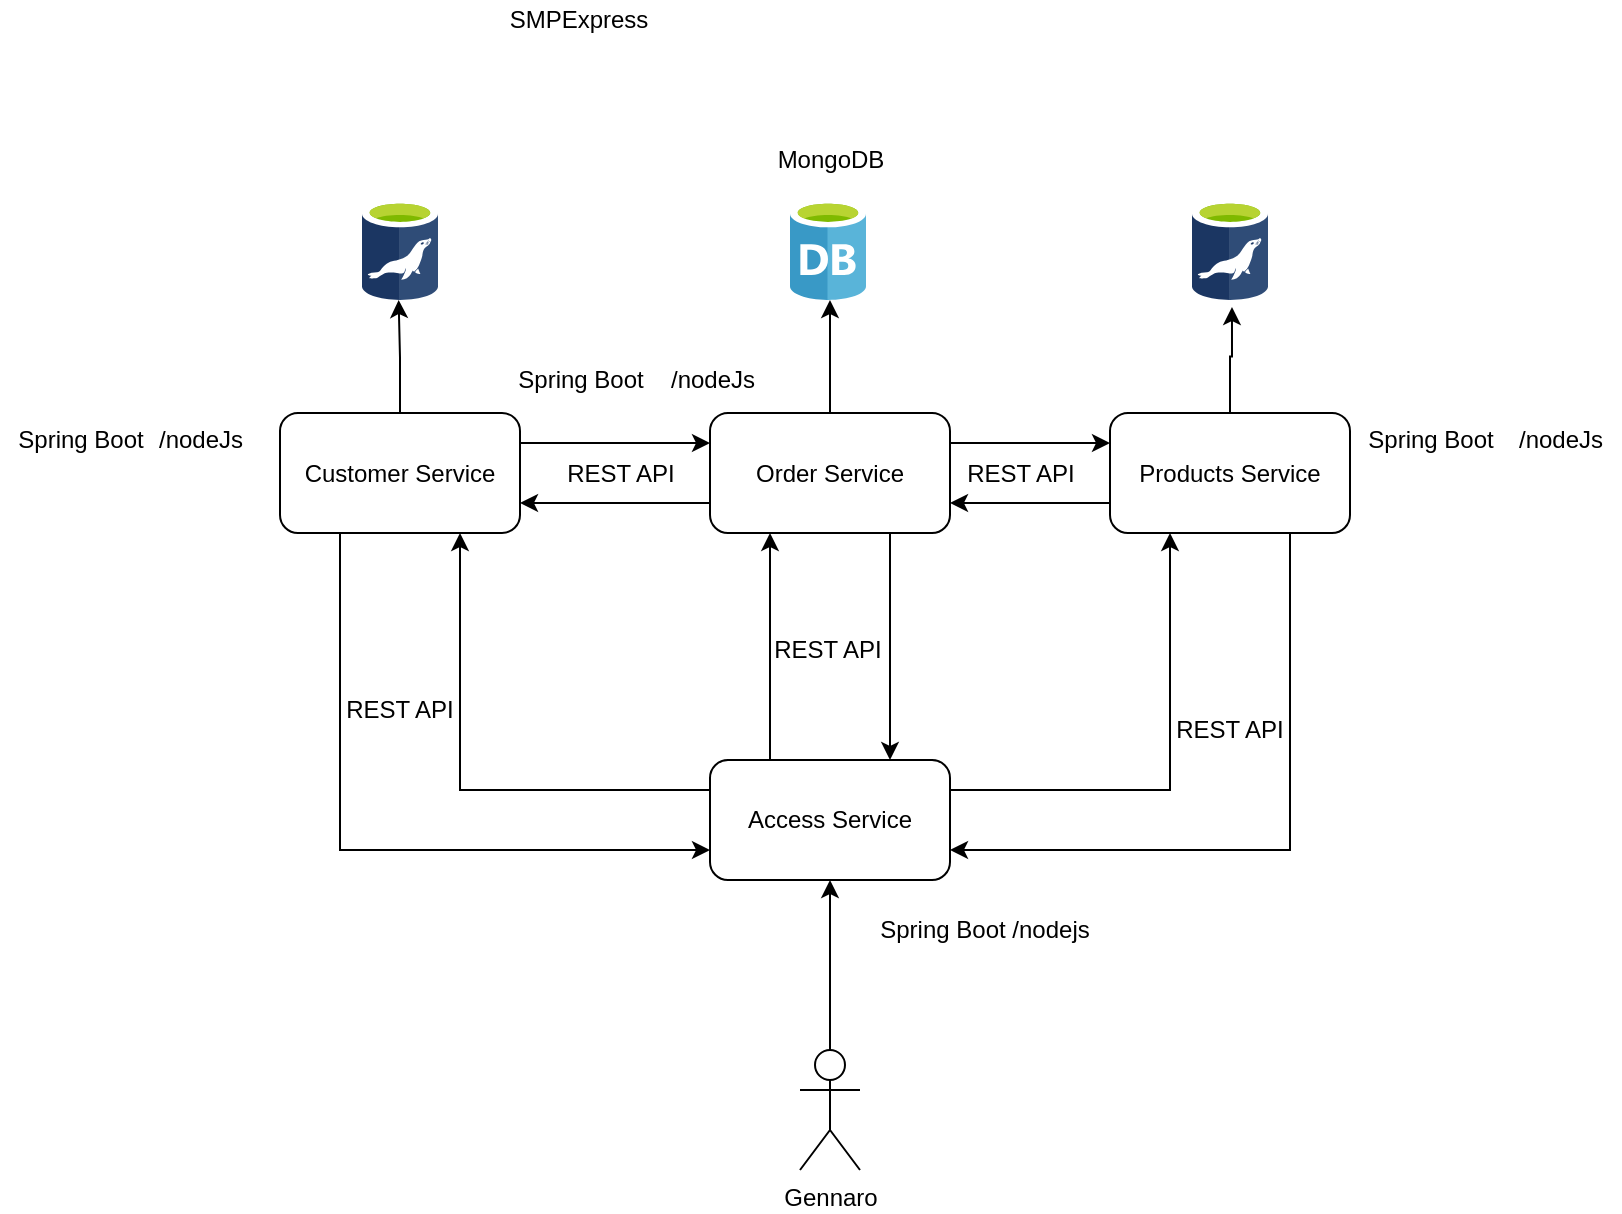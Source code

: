 <mxfile version="20.5.3" type="github">
  <diagram id="LQl_Lj7C5tMHeCtGHXHI" name="Pagina-1">
    <mxGraphModel dx="1038" dy="539" grid="1" gridSize="10" guides="1" tooltips="1" connect="1" arrows="1" fold="1" page="1" pageScale="1" pageWidth="827" pageHeight="1169" math="0" shadow="0">
      <root>
        <mxCell id="0" />
        <mxCell id="1" parent="0" />
        <mxCell id="Ey8_S2lmnpYbXv3XXxtO-1" value="SMPExpress" style="text;html=1;align=center;verticalAlign=middle;resizable=0;points=[];autosize=1;strokeColor=none;fillColor=none;" vertex="1" parent="1">
          <mxGeometry x="264" y="60" width="90" height="20" as="geometry" />
        </mxCell>
        <mxCell id="Ey8_S2lmnpYbXv3XXxtO-2" style="edgeStyle=orthogonalEdgeStyle;rounded=0;orthogonalLoop=1;jettySize=auto;html=1;entryX=0.482;entryY=1.07;entryDx=0;entryDy=0;entryPerimeter=0;" edge="1" parent="1" source="Ey8_S2lmnpYbXv3XXxtO-4">
          <mxGeometry relative="1" as="geometry">
            <mxPoint x="219.316" y="210" as="targetPoint" />
          </mxGeometry>
        </mxCell>
        <mxCell id="Ey8_S2lmnpYbXv3XXxtO-3" style="edgeStyle=orthogonalEdgeStyle;rounded=0;orthogonalLoop=1;jettySize=auto;html=1;exitX=1;exitY=0.25;exitDx=0;exitDy=0;entryX=0;entryY=0.25;entryDx=0;entryDy=0;" edge="1" parent="1" source="Ey8_S2lmnpYbXv3XXxtO-4" target="Ey8_S2lmnpYbXv3XXxtO-11">
          <mxGeometry relative="1" as="geometry" />
        </mxCell>
        <mxCell id="Ey8_S2lmnpYbXv3XXxtO-39" style="edgeStyle=orthogonalEdgeStyle;rounded=0;orthogonalLoop=1;jettySize=auto;html=1;exitX=0.25;exitY=1;exitDx=0;exitDy=0;entryX=0;entryY=0.75;entryDx=0;entryDy=0;" edge="1" parent="1" source="Ey8_S2lmnpYbXv3XXxtO-4" target="Ey8_S2lmnpYbXv3XXxtO-24">
          <mxGeometry relative="1" as="geometry" />
        </mxCell>
        <mxCell id="Ey8_S2lmnpYbXv3XXxtO-4" value="Customer Service" style="rounded=1;whiteSpace=wrap;html=1;" vertex="1" parent="1">
          <mxGeometry x="160" y="266.5" width="120" height="60" as="geometry" />
        </mxCell>
        <mxCell id="Ey8_S2lmnpYbXv3XXxtO-5" style="edgeStyle=orthogonalEdgeStyle;rounded=0;orthogonalLoop=1;jettySize=auto;html=1;exitX=0;exitY=0.75;exitDx=0;exitDy=0;entryX=1;entryY=0.75;entryDx=0;entryDy=0;" edge="1" parent="1" source="Ey8_S2lmnpYbXv3XXxtO-7" target="Ey8_S2lmnpYbXv3XXxtO-11">
          <mxGeometry relative="1" as="geometry" />
        </mxCell>
        <mxCell id="Ey8_S2lmnpYbXv3XXxtO-6" style="edgeStyle=orthogonalEdgeStyle;rounded=0;orthogonalLoop=1;jettySize=auto;html=1;entryX=0.526;entryY=1.07;entryDx=0;entryDy=0;entryPerimeter=0;" edge="1" parent="1" source="Ey8_S2lmnpYbXv3XXxtO-7" target="Ey8_S2lmnpYbXv3XXxtO-17">
          <mxGeometry relative="1" as="geometry" />
        </mxCell>
        <mxCell id="Ey8_S2lmnpYbXv3XXxtO-37" style="edgeStyle=orthogonalEdgeStyle;rounded=0;orthogonalLoop=1;jettySize=auto;html=1;exitX=0.75;exitY=1;exitDx=0;exitDy=0;entryX=1;entryY=0.75;entryDx=0;entryDy=0;" edge="1" parent="1" source="Ey8_S2lmnpYbXv3XXxtO-7" target="Ey8_S2lmnpYbXv3XXxtO-24">
          <mxGeometry relative="1" as="geometry" />
        </mxCell>
        <mxCell id="Ey8_S2lmnpYbXv3XXxtO-7" value="Products Service" style="rounded=1;whiteSpace=wrap;html=1;" vertex="1" parent="1">
          <mxGeometry x="575" y="266.5" width="120" height="60" as="geometry" />
        </mxCell>
        <mxCell id="Ey8_S2lmnpYbXv3XXxtO-8" style="edgeStyle=orthogonalEdgeStyle;rounded=0;orthogonalLoop=1;jettySize=auto;html=1;exitX=0;exitY=0.75;exitDx=0;exitDy=0;entryX=1;entryY=0.75;entryDx=0;entryDy=0;" edge="1" parent="1" source="Ey8_S2lmnpYbXv3XXxtO-11" target="Ey8_S2lmnpYbXv3XXxtO-4">
          <mxGeometry relative="1" as="geometry" />
        </mxCell>
        <mxCell id="Ey8_S2lmnpYbXv3XXxtO-9" style="edgeStyle=orthogonalEdgeStyle;rounded=0;orthogonalLoop=1;jettySize=auto;html=1;exitX=1;exitY=0.25;exitDx=0;exitDy=0;entryX=0;entryY=0.25;entryDx=0;entryDy=0;" edge="1" parent="1" source="Ey8_S2lmnpYbXv3XXxtO-11" target="Ey8_S2lmnpYbXv3XXxtO-7">
          <mxGeometry relative="1" as="geometry" />
        </mxCell>
        <mxCell id="Ey8_S2lmnpYbXv3XXxtO-10" style="edgeStyle=orthogonalEdgeStyle;rounded=0;orthogonalLoop=1;jettySize=auto;html=1;entryX=0.526;entryY=1;entryDx=0;entryDy=0;entryPerimeter=0;" edge="1" parent="1" source="Ey8_S2lmnpYbXv3XXxtO-11" target="Ey8_S2lmnpYbXv3XXxtO-15">
          <mxGeometry relative="1" as="geometry" />
        </mxCell>
        <mxCell id="Ey8_S2lmnpYbXv3XXxtO-31" style="edgeStyle=orthogonalEdgeStyle;rounded=0;orthogonalLoop=1;jettySize=auto;html=1;exitX=0.75;exitY=1;exitDx=0;exitDy=0;entryX=0.75;entryY=0;entryDx=0;entryDy=0;" edge="1" parent="1" source="Ey8_S2lmnpYbXv3XXxtO-11" target="Ey8_S2lmnpYbXv3XXxtO-24">
          <mxGeometry relative="1" as="geometry" />
        </mxCell>
        <mxCell id="Ey8_S2lmnpYbXv3XXxtO-11" value="Order Service" style="rounded=1;whiteSpace=wrap;html=1;" vertex="1" parent="1">
          <mxGeometry x="375" y="266.5" width="120" height="60" as="geometry" />
        </mxCell>
        <mxCell id="Ey8_S2lmnpYbXv3XXxtO-12" value="" style="sketch=0;aspect=fixed;html=1;points=[];align=center;image;fontSize=12;image=img/lib/mscae/aspect=fixed;html=1;perimeter=none;align=center;shadow=0;dashed=0;image;fontSize=12;image=img/lib/mscae/Azure_Database_for_MariaDB_servers.svg;" vertex="1" parent="1">
          <mxGeometry x="201" y="160" width="38" height="50" as="geometry" />
        </mxCell>
        <mxCell id="Ey8_S2lmnpYbXv3XXxtO-13" value="REST API" style="text;html=1;align=center;verticalAlign=middle;resizable=0;points=[];autosize=1;strokeColor=none;fillColor=none;" vertex="1" parent="1">
          <mxGeometry x="495" y="286.5" width="70" height="20" as="geometry" />
        </mxCell>
        <mxCell id="Ey8_S2lmnpYbXv3XXxtO-14" value="REST API" style="text;html=1;align=center;verticalAlign=middle;resizable=0;points=[];autosize=1;strokeColor=none;fillColor=none;" vertex="1" parent="1">
          <mxGeometry x="295" y="286.5" width="70" height="20" as="geometry" />
        </mxCell>
        <mxCell id="Ey8_S2lmnpYbXv3XXxtO-15" value="" style="sketch=0;aspect=fixed;html=1;points=[];align=center;image;fontSize=12;image=img/lib/mscae/Database_General.svg;" vertex="1" parent="1">
          <mxGeometry x="415" y="160" width="38" height="50" as="geometry" />
        </mxCell>
        <mxCell id="Ey8_S2lmnpYbXv3XXxtO-16" value="MongoDB" style="text;html=1;align=center;verticalAlign=middle;resizable=0;points=[];autosize=1;strokeColor=none;fillColor=none;" vertex="1" parent="1">
          <mxGeometry x="400" y="130" width="70" height="20" as="geometry" />
        </mxCell>
        <mxCell id="Ey8_S2lmnpYbXv3XXxtO-17" value="" style="sketch=0;aspect=fixed;html=1;points=[];align=center;image;fontSize=12;image=img/lib/mscae/aspect=fixed;html=1;perimeter=none;align=center;shadow=0;dashed=0;image;fontSize=12;image=img/lib/mscae/Azure_Database_for_MariaDB_servers.svg;" vertex="1" parent="1">
          <mxGeometry x="616" y="160" width="38" height="50" as="geometry" />
        </mxCell>
        <mxCell id="Ey8_S2lmnpYbXv3XXxtO-18" value="Spring Boot" style="text;html=1;align=center;verticalAlign=middle;resizable=0;points=[];autosize=1;strokeColor=none;fillColor=none;" vertex="1" parent="1">
          <mxGeometry x="20" y="270" width="80" height="20" as="geometry" />
        </mxCell>
        <mxCell id="Ey8_S2lmnpYbXv3XXxtO-19" value="Spring Boot" style="text;html=1;align=center;verticalAlign=middle;resizable=0;points=[];autosize=1;strokeColor=none;fillColor=none;" vertex="1" parent="1">
          <mxGeometry x="270" y="240" width="80" height="20" as="geometry" />
        </mxCell>
        <mxCell id="Ey8_S2lmnpYbXv3XXxtO-20" value="Spring Boot" style="text;html=1;align=center;verticalAlign=middle;resizable=0;points=[];autosize=1;strokeColor=none;fillColor=none;" vertex="1" parent="1">
          <mxGeometry x="695" y="270" width="80" height="20" as="geometry" />
        </mxCell>
        <mxCell id="Ey8_S2lmnpYbXv3XXxtO-21" value="/nodeJs" style="text;html=1;align=center;verticalAlign=middle;resizable=0;points=[];autosize=1;strokeColor=none;fillColor=none;" vertex="1" parent="1">
          <mxGeometry x="90" y="270" width="60" height="20" as="geometry" />
        </mxCell>
        <mxCell id="Ey8_S2lmnpYbXv3XXxtO-22" value="/nodeJs" style="text;html=1;align=center;verticalAlign=middle;resizable=0;points=[];autosize=1;strokeColor=none;fillColor=none;" vertex="1" parent="1">
          <mxGeometry x="346" y="240" width="60" height="20" as="geometry" />
        </mxCell>
        <mxCell id="Ey8_S2lmnpYbXv3XXxtO-23" value="/nodeJs" style="text;html=1;align=center;verticalAlign=middle;resizable=0;points=[];autosize=1;strokeColor=none;fillColor=none;" vertex="1" parent="1">
          <mxGeometry x="770" y="270" width="60" height="20" as="geometry" />
        </mxCell>
        <mxCell id="Ey8_S2lmnpYbXv3XXxtO-29" style="edgeStyle=orthogonalEdgeStyle;rounded=0;orthogonalLoop=1;jettySize=auto;html=1;exitX=0.25;exitY=0;exitDx=0;exitDy=0;entryX=0.25;entryY=1;entryDx=0;entryDy=0;" edge="1" parent="1" source="Ey8_S2lmnpYbXv3XXxtO-24" target="Ey8_S2lmnpYbXv3XXxtO-11">
          <mxGeometry relative="1" as="geometry" />
        </mxCell>
        <mxCell id="Ey8_S2lmnpYbXv3XXxtO-36" style="edgeStyle=orthogonalEdgeStyle;rounded=0;orthogonalLoop=1;jettySize=auto;html=1;exitX=1;exitY=0.25;exitDx=0;exitDy=0;entryX=0.25;entryY=1;entryDx=0;entryDy=0;" edge="1" parent="1" source="Ey8_S2lmnpYbXv3XXxtO-24" target="Ey8_S2lmnpYbXv3XXxtO-7">
          <mxGeometry relative="1" as="geometry" />
        </mxCell>
        <mxCell id="Ey8_S2lmnpYbXv3XXxtO-38" style="edgeStyle=orthogonalEdgeStyle;rounded=0;orthogonalLoop=1;jettySize=auto;html=1;exitX=0;exitY=0.25;exitDx=0;exitDy=0;entryX=0.75;entryY=1;entryDx=0;entryDy=0;" edge="1" parent="1" source="Ey8_S2lmnpYbXv3XXxtO-24" target="Ey8_S2lmnpYbXv3XXxtO-4">
          <mxGeometry relative="1" as="geometry" />
        </mxCell>
        <mxCell id="Ey8_S2lmnpYbXv3XXxtO-24" value="Access Service" style="rounded=1;whiteSpace=wrap;html=1;" vertex="1" parent="1">
          <mxGeometry x="375" y="440" width="120" height="60" as="geometry" />
        </mxCell>
        <mxCell id="Ey8_S2lmnpYbXv3XXxtO-26" style="edgeStyle=orthogonalEdgeStyle;rounded=0;orthogonalLoop=1;jettySize=auto;html=1;exitX=0.5;exitY=0;exitDx=0;exitDy=0;exitPerimeter=0;entryX=0.5;entryY=1;entryDx=0;entryDy=0;" edge="1" parent="1" source="Ey8_S2lmnpYbXv3XXxtO-25" target="Ey8_S2lmnpYbXv3XXxtO-24">
          <mxGeometry relative="1" as="geometry" />
        </mxCell>
        <mxCell id="Ey8_S2lmnpYbXv3XXxtO-25" value="Gennaro" style="shape=umlActor;verticalLabelPosition=bottom;verticalAlign=top;html=1;outlineConnect=0;" vertex="1" parent="1">
          <mxGeometry x="420" y="585" width="30" height="60" as="geometry" />
        </mxCell>
        <mxCell id="Ey8_S2lmnpYbXv3XXxtO-32" value="REST API" style="text;html=1;strokeColor=none;fillColor=none;align=center;verticalAlign=middle;whiteSpace=wrap;rounded=0;" vertex="1" parent="1">
          <mxGeometry x="404" y="370" width="60" height="30" as="geometry" />
        </mxCell>
        <mxCell id="Ey8_S2lmnpYbXv3XXxtO-33" value="Spring Boot /nodejs" style="text;html=1;strokeColor=none;fillColor=none;align=center;verticalAlign=middle;whiteSpace=wrap;rounded=0;" vertex="1" parent="1">
          <mxGeometry x="450" y="510" width="125" height="30" as="geometry" />
        </mxCell>
        <mxCell id="Ey8_S2lmnpYbXv3XXxtO-64" value="REST API" style="text;html=1;strokeColor=none;fillColor=none;align=center;verticalAlign=middle;whiteSpace=wrap;rounded=0;" vertex="1" parent="1">
          <mxGeometry x="190" y="400" width="60" height="30" as="geometry" />
        </mxCell>
        <mxCell id="Ey8_S2lmnpYbXv3XXxtO-65" value="REST API" style="text;html=1;strokeColor=none;fillColor=none;align=center;verticalAlign=middle;whiteSpace=wrap;rounded=0;" vertex="1" parent="1">
          <mxGeometry x="605" y="410" width="60" height="30" as="geometry" />
        </mxCell>
      </root>
    </mxGraphModel>
  </diagram>
</mxfile>
